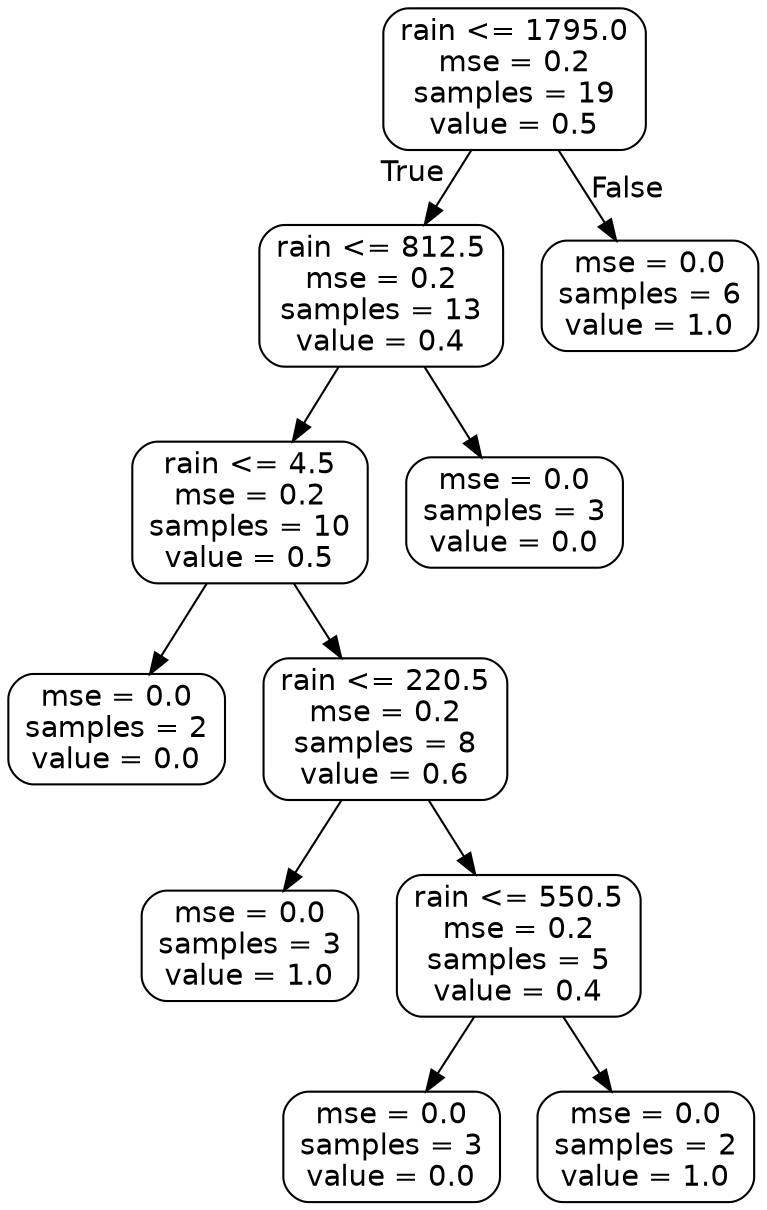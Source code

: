 digraph Tree {
node [shape=box, style="rounded", color="black", fontname=helvetica] ;
edge [fontname=helvetica] ;
0 [label="rain <= 1795.0\nmse = 0.2\nsamples = 19\nvalue = 0.5"] ;
1 [label="rain <= 812.5\nmse = 0.2\nsamples = 13\nvalue = 0.4"] ;
0 -> 1 [labeldistance=2.5, labelangle=45, headlabel="True"] ;
2 [label="rain <= 4.5\nmse = 0.2\nsamples = 10\nvalue = 0.5"] ;
1 -> 2 ;
3 [label="mse = 0.0\nsamples = 2\nvalue = 0.0"] ;
2 -> 3 ;
4 [label="rain <= 220.5\nmse = 0.2\nsamples = 8\nvalue = 0.6"] ;
2 -> 4 ;
5 [label="mse = 0.0\nsamples = 3\nvalue = 1.0"] ;
4 -> 5 ;
6 [label="rain <= 550.5\nmse = 0.2\nsamples = 5\nvalue = 0.4"] ;
4 -> 6 ;
7 [label="mse = 0.0\nsamples = 3\nvalue = 0.0"] ;
6 -> 7 ;
8 [label="mse = 0.0\nsamples = 2\nvalue = 1.0"] ;
6 -> 8 ;
9 [label="mse = 0.0\nsamples = 3\nvalue = 0.0"] ;
1 -> 9 ;
10 [label="mse = 0.0\nsamples = 6\nvalue = 1.0"] ;
0 -> 10 [labeldistance=2.5, labelangle=-45, headlabel="False"] ;
}